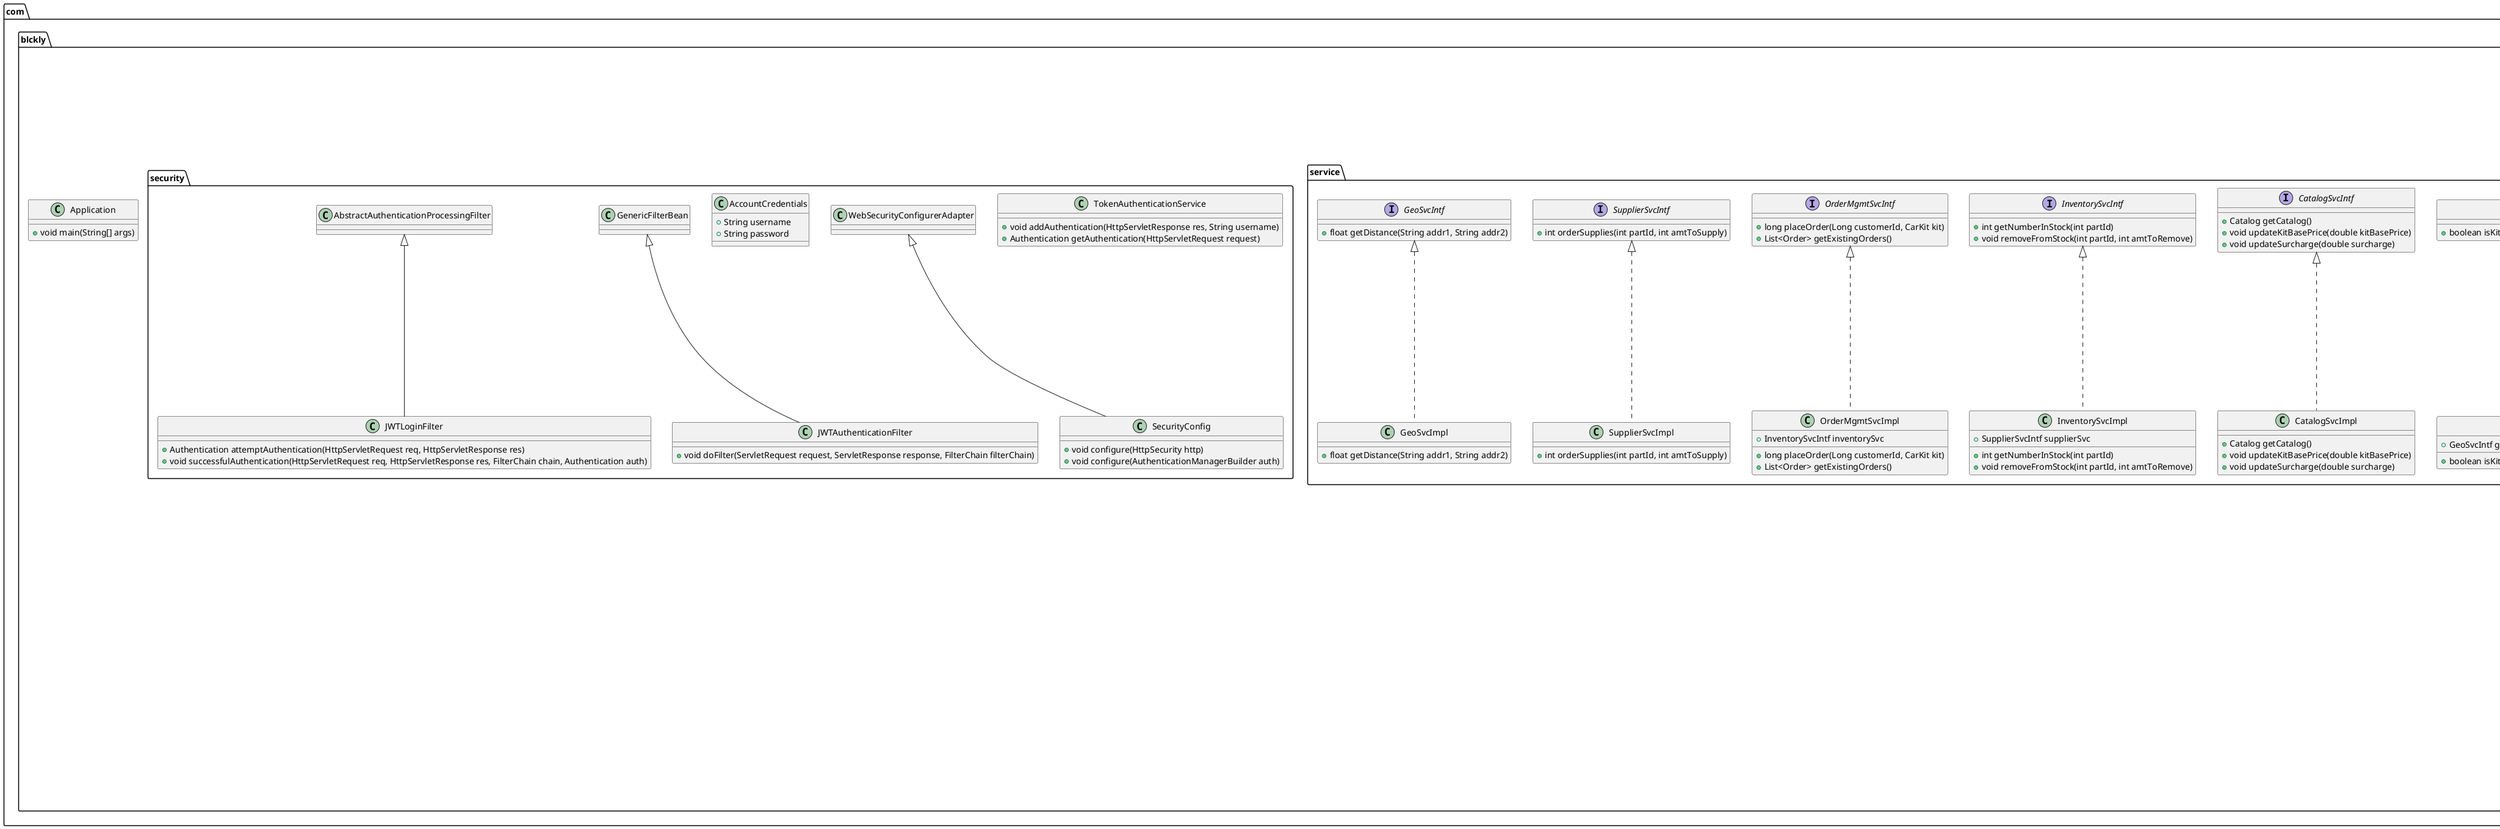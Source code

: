 
@startuml
package com.blckly {
    class Application {
        +void main(String[] args)
    }

    package dao {
        class InventoryDAO {
            -Map<Integer, Integer> stock
            +int getNumberInStock(int partId)
            +void removeFromStock(int partId, int amtToRemove)
            +void addToStock(int partId, int amtToAdd)
        }

        class CatalogDAO {
            -double KIT_BASE_PRICE
            -double KIT_CUSTOMIZATION_SURCHARGE
            -int lastPartId
            -Catalog catalog
            +Catalog getCatalog()
            +void updateKitBasePrice(double kitBasePrice)
            +void updateSurcharge(double surcharge)
        }

        class CustomerDAO {
            -List<Customer> customers
            +List<Customer> getCustomers()
            +Customer getCustomerById(long id)
        }
    }

    package model {
        class Catalog {
            +double kitBasePrice
            +double kitSurcharge
            +Body body
            +Engine engine
            +Wheel wheels
            +PowerSource powerSource
            +double getKitBasePrice()
            +void setKitBasePrice(double kitBasePrice)
            +double getKitSurcharge()
            +void setKitSurcharge(double kitSurcharge)
        }

        class Body extends Part {
            +List<Color> colorOptions
            +List<Finish> finishOptions
            +List<BodyType> bodyTypeOptions
            +List<Finish> getFinishOptions()
            +List<Color> getColorOptions()
            +List<BodyType> getBodyTypeOptions()
        }

        class Engine extends Part {
            +List<EngineType> typeOptions
            +List<EngineType> getTypeOptions()
        }

        class Wheel extends Part {
            +List<WheelType> typeOptions
            +List<WheelType> getTypeOptions()
        }

        class PowerSource extends Part {
            +List<PowerSourceType> typeOptions
            +List<PowerSourceType> getTypeOptions()
        }

        class Part {
            +int partId
            +int getPartId()
            +void setPartId(int partId)
        }

        class CarKit {
            +String kitName
            +BodyType bodyType
            +EngineType engineType
            +PowerSourceType powerSourceType
            +Color color
            +Finish finish
            +WheelType wheelType
            +BodyType getBodyType()
            +void setBodyType(BodyType bodyType)
            +EngineType getEngineType()
            +void setEngineType(EngineType engineType)
            +PowerSourceType getPowerSourceType()
            +void setPowerSourceType(PowerSourceType powerSourceType)
            +Color getColor()
            +void setColor(Color color)
            +Finish getFinish()
            +void setFinish(Finish finish)
            +String getKitName()
            +void setKitName(String kitName)
            +WheelType getWheelType()
            +void setWheelType(WheelType wheelType)
        }

        class Customer {
            +long id
            +String name
            +Address address
            +long getId()
            +void setId(long id)
            +String getName()
            +void setName(String name)
            +Address getAddress()
            +void setAddress(Address address)
        }

        class Order {
            +long number
            +long customerId
            +CarKit kit
            +long getNumber()
            +void setNumber(long number)
            +long getCustomerId()
            +void setCustomerId(long customerId)
            +CarKit getKit()
            +void setKit(CarKit kit)
            +static double getTotalCost(Catalog catalog, CarKit targetKit)
        }

        enum Finish {
            FLAT, MATTE
            +String getFinish()
            +static Finish getDefault()
        }

        enum Color {
            WHITE, RED, YELLOW, BLUE
            +String getColor()
            +static Color getDefault()
        }

        enum BodyType {
            BASIC, SPORT, SEDAN, MONSTER_TRUCK
            +String getBody()
            +static BodyType getDefault()
        }

        enum EngineType {
            FOUR_CYL, SIX_CYL, EIGHT_CYL, TEN_CYL
            +String getEngType()
            +static EngineType getDefault()
        }

        enum WheelType {
            STEEL, ALLOY, ALUMINUM
            +String getWheelType()
            +static WheelType getDefault()
        }

        enum PowerSourceType {
            BATTERY, RECHARGEABLE_BATTERY, GAS, NITRO
            +String getPowerSource()
            +static PowerSourceType getDefault()
        }

        class Address {
            +String street
            +String city
            +String state
            +String zip
            +String getStreet()
            +void setStreet(String street)
            +String getCity()
            +void setCity(String city)
            +String getState()
            +void setState(String state)
            +String getZip()
            +void setZip(String zip)
        }
    }

    package service {
        interface ExclusivityIntf {
            +boolean isKitExclusive(Customer customer, CarKit kit, List<Order> otherOrders)
        }

        class ExclusivityImpl implements ExclusivityIntf {
            +GeoSvcIntf geoService
            +boolean isKitExclusive(Customer customer, CarKit kit, List<Order> otherOrders)
        }

        interface CatalogSvcIntf {
            +Catalog getCatalog()
            +void updateKitBasePrice(double kitBasePrice)
            +void updateSurcharge(double surcharge)
        }

        class CatalogSvcImpl implements CatalogSvcIntf {
            +Catalog getCatalog()
            +void updateKitBasePrice(double kitBasePrice)
            +void updateSurcharge(double surcharge)
        }

        interface InventorySvcIntf {
            +int getNumberInStock(int partId)
            +void removeFromStock(int partId, int amtToRemove)
        }

        class InventorySvcImpl implements InventorySvcIntf {
            +SupplierSvcIntf supplierSvc
            +int getNumberInStock(int partId)
            +void removeFromStock(int partId, int amtToRemove)
        }

        interface OrderMgmtSvcIntf {
            +long placeOrder(Long customerId, CarKit kit)
            +List<Order> getExistingOrders()
        }

        class OrderMgmtSvcImpl implements OrderMgmtSvcIntf {
            +InventorySvcIntf inventorySvc
            +long placeOrder(Long customerId, CarKit kit)
            +List<Order> getExistingOrders()
        }

        interface SupplierSvcIntf {
            +int orderSupplies(int partId, int amtToSupply)
        }

        class SupplierSvcImpl implements SupplierSvcIntf {
            +int orderSupplies(int partId, int amtToSupply)
        }

        interface GeoSvcIntf {
            +float getDistance(String addr1, String addr2)
        }

        class GeoSvcImpl implements GeoSvcIntf {
            +float getDistance(String addr1, String addr2)
        }
    }

    package security {
        class TokenAuthenticationService {
            +void addAuthentication(HttpServletResponse res, String username)
            +Authentication getAuthentication(HttpServletRequest request)
        }

        class SecurityConfig extends WebSecurityConfigurerAdapter {
            +void configure(HttpSecurity http)
            +void configure(AuthenticationManagerBuilder auth)
        }

        class AccountCredentials {
            +String username
            +String password
        }

        class JWTAuthenticationFilter extends GenericFilterBean {
            +void doFilter(ServletRequest request, ServletResponse response, FilterChain filterChain)
        }

        class JWTLoginFilter extends AbstractAuthenticationProcessingFilter {
            +Authentication attemptAuthentication(HttpServletRequest req, HttpServletResponse res)
            +void successfulAuthentication(HttpServletRequest req, HttpServletResponse res, FilterChain chain, Authentication auth)
        }
    }

    package controller {
        class ShoppingController {
            +BooleanResponse isKitExclusive(Long customerId, CarKit kit)
            +Double computeOrderTotal(CarKit kit)
            +ResponseEntity<?> orderKit(Long customerId, CarKit kit)
        }

        class CatalogController {
            +ResponseEntity<Catalog> getCatalog()
        }

        class AdminController {
            +ResponseEntity<?> updateKitBasePrice(Double newPrice)
            +ResponseEntity<?> updateSurcharge(Double newSurcharge)
        }
    }
}

dao.InventoryDAO --> model.Catalog
dao.CatalogDAO --> model.Catalog
dao.CustomerDAO --> model.Customer

controller.ShoppingController --> service.ExclusivityIntf
controller.ShoppingController --> service.CatalogSvcIntf
controller.ShoppingController --> service.OrderMgmtSvcIntf

service.ExclusivityImpl --> service.GeoSvcIntf

service.CatalogSvcImpl --> dao.CatalogDAO

service.InventorySvcImpl --> service.SupplierSvcIntf

service.OrderMgmtSvcImpl --> service.InventorySvcIntf

security.TokenAuthenticationService --> security.JWTAuthenticationFilter
security.TokenAuthenticationService --> security.JWTLoginFilter

security.SecurityConfig --> security.TokenAuthenticationService
security.SecurityConfig --> security.AccountCredentials

security.JWTAuthenticationFilter --> security.TokenAuthenticationService

security.JWTLoginFilter --> security.AccountCredentials
@enduml
